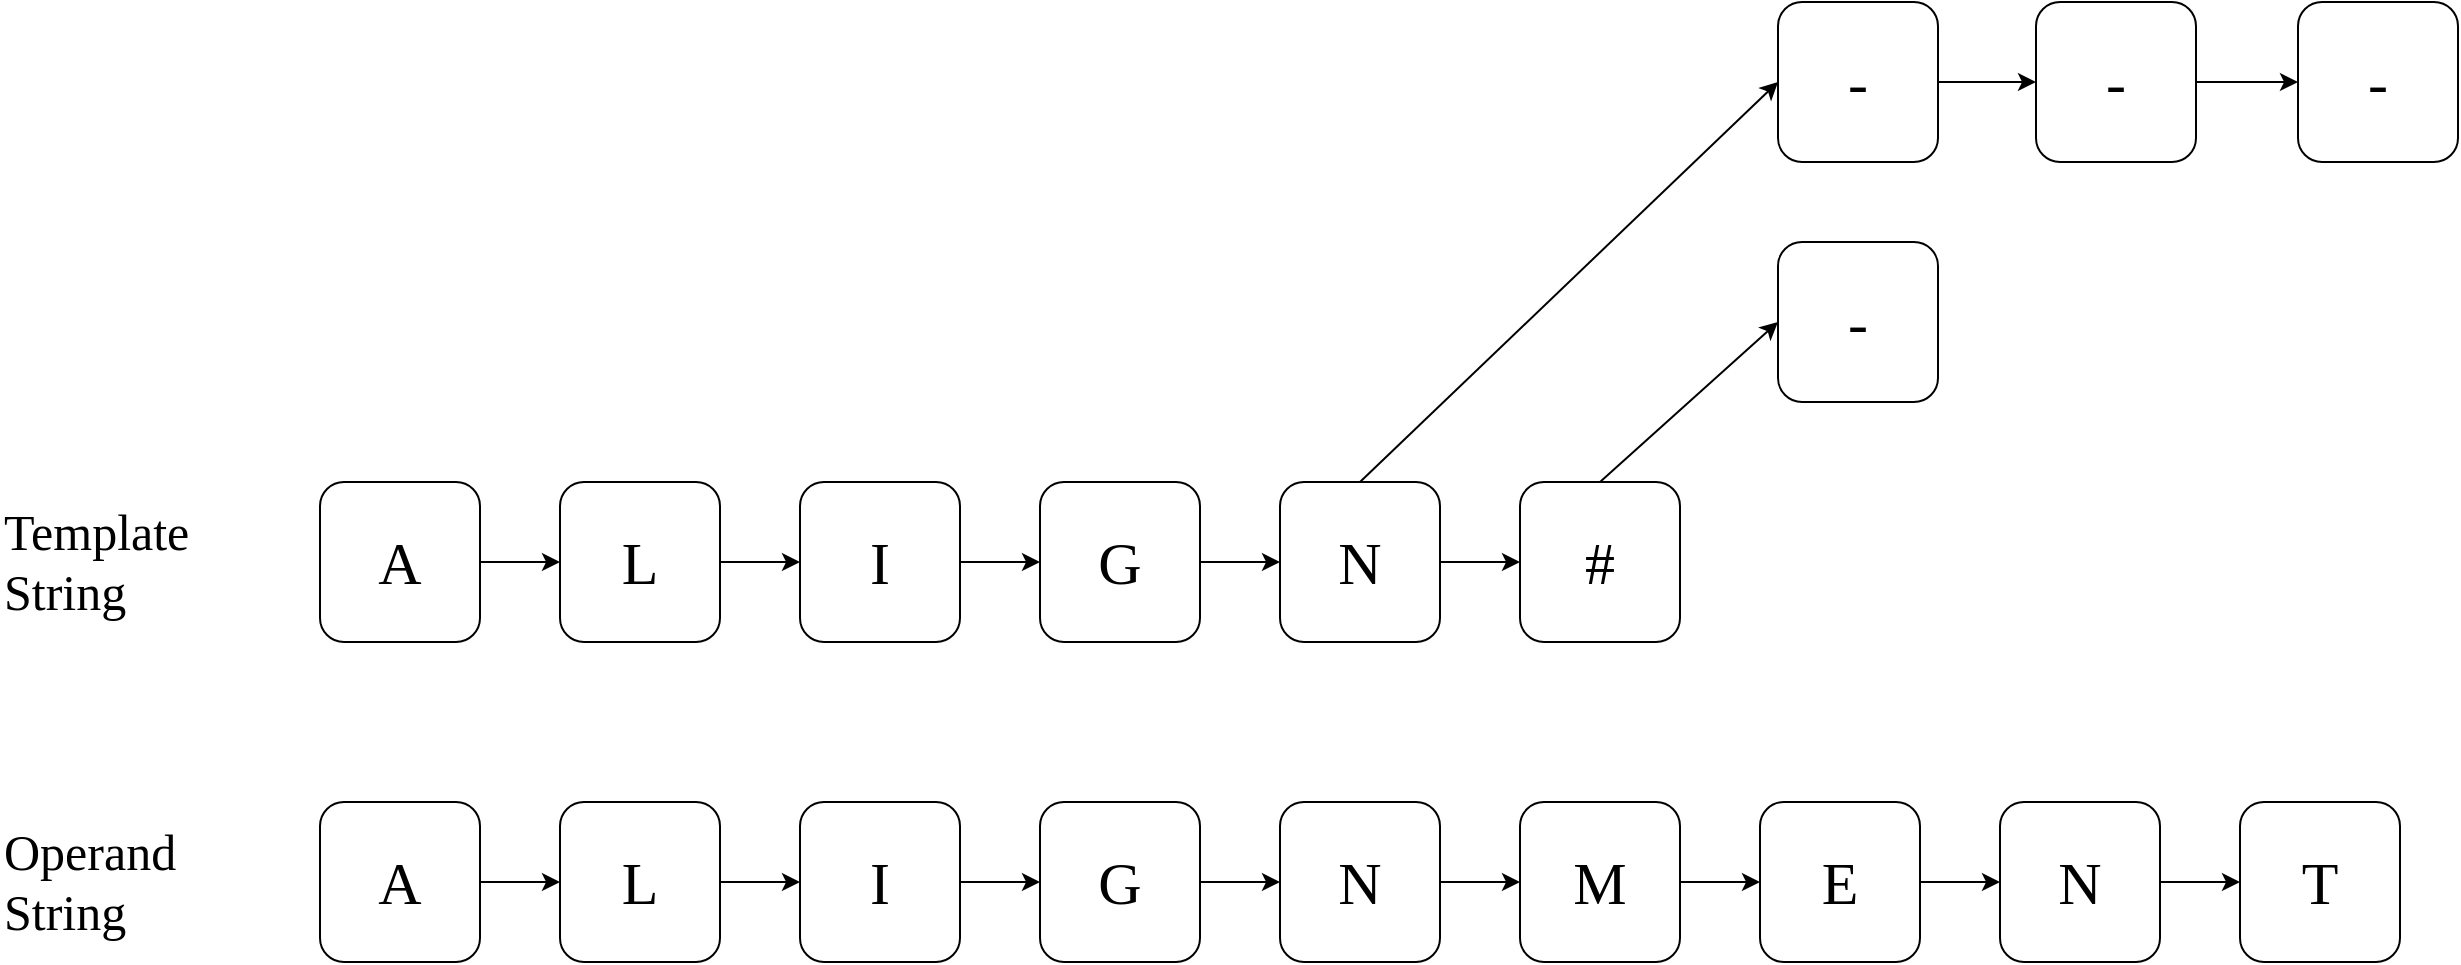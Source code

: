 <mxfile version="22.1.2" type="device">
  <diagram name="Page-1" id="bkeyYdUUjd__pKeUKZPB">
    <mxGraphModel dx="1368" dy="900" grid="1" gridSize="10" guides="1" tooltips="1" connect="1" arrows="1" fold="1" page="1" pageScale="1" pageWidth="1169" pageHeight="827" math="0" shadow="0">
      <root>
        <mxCell id="0" />
        <mxCell id="1" parent="0" />
        <mxCell id="Lt28Uj4tujY6V-Htqucd-8" value="" style="edgeStyle=orthogonalEdgeStyle;rounded=0;orthogonalLoop=1;jettySize=auto;html=1;" edge="1" parent="1" source="Lt28Uj4tujY6V-Htqucd-1" target="Lt28Uj4tujY6V-Htqucd-4">
          <mxGeometry relative="1" as="geometry" />
        </mxCell>
        <mxCell id="Lt28Uj4tujY6V-Htqucd-1" value="&lt;font style=&quot;font-size: 30px;&quot; face=&quot;Times New Roman&quot;&gt;A&lt;/font&gt;" style="rounded=1;whiteSpace=wrap;html=1;" vertex="1" parent="1">
          <mxGeometry x="440" y="240" width="80" height="80" as="geometry" />
        </mxCell>
        <mxCell id="Lt28Uj4tujY6V-Htqucd-9" value="" style="edgeStyle=orthogonalEdgeStyle;rounded=0;orthogonalLoop=1;jettySize=auto;html=1;" edge="1" parent="1" source="Lt28Uj4tujY6V-Htqucd-4" target="Lt28Uj4tujY6V-Htqucd-5">
          <mxGeometry relative="1" as="geometry" />
        </mxCell>
        <mxCell id="Lt28Uj4tujY6V-Htqucd-4" value="&lt;font style=&quot;font-size: 30px;&quot; face=&quot;Times New Roman&quot;&gt;L&lt;/font&gt;" style="rounded=1;whiteSpace=wrap;html=1;" vertex="1" parent="1">
          <mxGeometry x="560" y="240" width="80" height="80" as="geometry" />
        </mxCell>
        <mxCell id="Lt28Uj4tujY6V-Htqucd-10" value="" style="edgeStyle=orthogonalEdgeStyle;rounded=0;orthogonalLoop=1;jettySize=auto;html=1;" edge="1" parent="1" source="Lt28Uj4tujY6V-Htqucd-5" target="Lt28Uj4tujY6V-Htqucd-6">
          <mxGeometry relative="1" as="geometry" />
        </mxCell>
        <mxCell id="Lt28Uj4tujY6V-Htqucd-5" value="&lt;font style=&quot;font-size: 30px;&quot; face=&quot;Times New Roman&quot;&gt;I&lt;/font&gt;" style="rounded=1;whiteSpace=wrap;html=1;" vertex="1" parent="1">
          <mxGeometry x="680" y="240" width="80" height="80" as="geometry" />
        </mxCell>
        <mxCell id="Lt28Uj4tujY6V-Htqucd-11" value="" style="edgeStyle=orthogonalEdgeStyle;rounded=0;orthogonalLoop=1;jettySize=auto;html=1;" edge="1" parent="1" source="Lt28Uj4tujY6V-Htqucd-6" target="Lt28Uj4tujY6V-Htqucd-7">
          <mxGeometry relative="1" as="geometry" />
        </mxCell>
        <mxCell id="Lt28Uj4tujY6V-Htqucd-6" value="&lt;font style=&quot;font-size: 30px;&quot; face=&quot;Times New Roman&quot;&gt;G&lt;/font&gt;" style="rounded=1;whiteSpace=wrap;html=1;" vertex="1" parent="1">
          <mxGeometry x="800" y="240" width="80" height="80" as="geometry" />
        </mxCell>
        <mxCell id="Lt28Uj4tujY6V-Htqucd-30" value="" style="edgeStyle=orthogonalEdgeStyle;rounded=0;orthogonalLoop=1;jettySize=auto;html=1;" edge="1" parent="1" source="Lt28Uj4tujY6V-Htqucd-7" target="Lt28Uj4tujY6V-Htqucd-29">
          <mxGeometry relative="1" as="geometry" />
        </mxCell>
        <mxCell id="Lt28Uj4tujY6V-Htqucd-32" style="rounded=0;orthogonalLoop=1;jettySize=auto;html=1;entryX=0;entryY=0.5;entryDx=0;entryDy=0;exitX=0.5;exitY=0;exitDx=0;exitDy=0;" edge="1" parent="1" source="Lt28Uj4tujY6V-Htqucd-7" target="Lt28Uj4tujY6V-Htqucd-31">
          <mxGeometry relative="1" as="geometry" />
        </mxCell>
        <mxCell id="Lt28Uj4tujY6V-Htqucd-7" value="&lt;font style=&quot;font-size: 30px;&quot; face=&quot;Times New Roman&quot;&gt;N&lt;/font&gt;" style="rounded=1;whiteSpace=wrap;html=1;" vertex="1" parent="1">
          <mxGeometry x="920" y="240" width="80" height="80" as="geometry" />
        </mxCell>
        <mxCell id="Lt28Uj4tujY6V-Htqucd-12" value="" style="edgeStyle=orthogonalEdgeStyle;rounded=0;orthogonalLoop=1;jettySize=auto;html=1;" edge="1" parent="1" source="Lt28Uj4tujY6V-Htqucd-13" target="Lt28Uj4tujY6V-Htqucd-15">
          <mxGeometry relative="1" as="geometry" />
        </mxCell>
        <mxCell id="Lt28Uj4tujY6V-Htqucd-13" value="&lt;font style=&quot;font-size: 30px;&quot; face=&quot;Times New Roman&quot;&gt;A&lt;/font&gt;" style="rounded=1;whiteSpace=wrap;html=1;" vertex="1" parent="1">
          <mxGeometry x="440" y="400" width="80" height="80" as="geometry" />
        </mxCell>
        <mxCell id="Lt28Uj4tujY6V-Htqucd-14" value="" style="edgeStyle=orthogonalEdgeStyle;rounded=0;orthogonalLoop=1;jettySize=auto;html=1;" edge="1" parent="1" source="Lt28Uj4tujY6V-Htqucd-15" target="Lt28Uj4tujY6V-Htqucd-17">
          <mxGeometry relative="1" as="geometry" />
        </mxCell>
        <mxCell id="Lt28Uj4tujY6V-Htqucd-15" value="&lt;font style=&quot;font-size: 30px;&quot; face=&quot;Times New Roman&quot;&gt;L&lt;/font&gt;" style="rounded=1;whiteSpace=wrap;html=1;" vertex="1" parent="1">
          <mxGeometry x="560" y="400" width="80" height="80" as="geometry" />
        </mxCell>
        <mxCell id="Lt28Uj4tujY6V-Htqucd-16" value="" style="edgeStyle=orthogonalEdgeStyle;rounded=0;orthogonalLoop=1;jettySize=auto;html=1;" edge="1" parent="1" source="Lt28Uj4tujY6V-Htqucd-17" target="Lt28Uj4tujY6V-Htqucd-19">
          <mxGeometry relative="1" as="geometry" />
        </mxCell>
        <mxCell id="Lt28Uj4tujY6V-Htqucd-17" value="&lt;font style=&quot;font-size: 30px;&quot; face=&quot;Times New Roman&quot;&gt;I&lt;/font&gt;" style="rounded=1;whiteSpace=wrap;html=1;" vertex="1" parent="1">
          <mxGeometry x="680" y="400" width="80" height="80" as="geometry" />
        </mxCell>
        <mxCell id="Lt28Uj4tujY6V-Htqucd-18" value="" style="edgeStyle=orthogonalEdgeStyle;rounded=0;orthogonalLoop=1;jettySize=auto;html=1;" edge="1" parent="1" source="Lt28Uj4tujY6V-Htqucd-19" target="Lt28Uj4tujY6V-Htqucd-20">
          <mxGeometry relative="1" as="geometry" />
        </mxCell>
        <mxCell id="Lt28Uj4tujY6V-Htqucd-19" value="&lt;font style=&quot;font-size: 30px;&quot; face=&quot;Times New Roman&quot;&gt;G&lt;/font&gt;" style="rounded=1;whiteSpace=wrap;html=1;" vertex="1" parent="1">
          <mxGeometry x="800" y="400" width="80" height="80" as="geometry" />
        </mxCell>
        <mxCell id="Lt28Uj4tujY6V-Htqucd-25" value="" style="edgeStyle=orthogonalEdgeStyle;rounded=0;orthogonalLoop=1;jettySize=auto;html=1;" edge="1" parent="1" source="Lt28Uj4tujY6V-Htqucd-20" target="Lt28Uj4tujY6V-Htqucd-21">
          <mxGeometry relative="1" as="geometry" />
        </mxCell>
        <mxCell id="Lt28Uj4tujY6V-Htqucd-20" value="&lt;font style=&quot;font-size: 30px;&quot; face=&quot;Times New Roman&quot;&gt;N&lt;/font&gt;" style="rounded=1;whiteSpace=wrap;html=1;" vertex="1" parent="1">
          <mxGeometry x="920" y="400" width="80" height="80" as="geometry" />
        </mxCell>
        <mxCell id="Lt28Uj4tujY6V-Htqucd-26" value="" style="edgeStyle=orthogonalEdgeStyle;rounded=0;orthogonalLoop=1;jettySize=auto;html=1;" edge="1" parent="1" source="Lt28Uj4tujY6V-Htqucd-21" target="Lt28Uj4tujY6V-Htqucd-22">
          <mxGeometry relative="1" as="geometry" />
        </mxCell>
        <mxCell id="Lt28Uj4tujY6V-Htqucd-21" value="&lt;font style=&quot;font-size: 30px;&quot; face=&quot;Times New Roman&quot;&gt;M&lt;/font&gt;" style="rounded=1;whiteSpace=wrap;html=1;" vertex="1" parent="1">
          <mxGeometry x="1040" y="400" width="80" height="80" as="geometry" />
        </mxCell>
        <mxCell id="Lt28Uj4tujY6V-Htqucd-27" value="" style="edgeStyle=orthogonalEdgeStyle;rounded=0;orthogonalLoop=1;jettySize=auto;html=1;" edge="1" parent="1" source="Lt28Uj4tujY6V-Htqucd-22" target="Lt28Uj4tujY6V-Htqucd-23">
          <mxGeometry relative="1" as="geometry" />
        </mxCell>
        <mxCell id="Lt28Uj4tujY6V-Htqucd-22" value="&lt;font style=&quot;font-size: 30px;&quot; face=&quot;Times New Roman&quot;&gt;E&lt;/font&gt;" style="rounded=1;whiteSpace=wrap;html=1;" vertex="1" parent="1">
          <mxGeometry x="1160" y="400" width="80" height="80" as="geometry" />
        </mxCell>
        <mxCell id="Lt28Uj4tujY6V-Htqucd-28" value="" style="edgeStyle=orthogonalEdgeStyle;rounded=0;orthogonalLoop=1;jettySize=auto;html=1;" edge="1" parent="1" source="Lt28Uj4tujY6V-Htqucd-23" target="Lt28Uj4tujY6V-Htqucd-24">
          <mxGeometry relative="1" as="geometry" />
        </mxCell>
        <mxCell id="Lt28Uj4tujY6V-Htqucd-23" value="&lt;font style=&quot;font-size: 30px;&quot; face=&quot;Times New Roman&quot;&gt;N&lt;/font&gt;" style="rounded=1;whiteSpace=wrap;html=1;" vertex="1" parent="1">
          <mxGeometry x="1280" y="400" width="80" height="80" as="geometry" />
        </mxCell>
        <mxCell id="Lt28Uj4tujY6V-Htqucd-24" value="&lt;font style=&quot;font-size: 30px;&quot; face=&quot;Times New Roman&quot;&gt;T&lt;/font&gt;" style="rounded=1;whiteSpace=wrap;html=1;" vertex="1" parent="1">
          <mxGeometry x="1400" y="400" width="80" height="80" as="geometry" />
        </mxCell>
        <mxCell id="Lt28Uj4tujY6V-Htqucd-38" style="rounded=0;orthogonalLoop=1;jettySize=auto;html=1;entryX=0;entryY=0.5;entryDx=0;entryDy=0;exitX=0.5;exitY=0;exitDx=0;exitDy=0;" edge="1" parent="1" source="Lt28Uj4tujY6V-Htqucd-29" target="Lt28Uj4tujY6V-Htqucd-37">
          <mxGeometry relative="1" as="geometry" />
        </mxCell>
        <mxCell id="Lt28Uj4tujY6V-Htqucd-29" value="&lt;font style=&quot;font-size: 30px;&quot; face=&quot;Times New Roman&quot;&gt;#&lt;/font&gt;" style="rounded=1;whiteSpace=wrap;html=1;" vertex="1" parent="1">
          <mxGeometry x="1040" y="240" width="80" height="80" as="geometry" />
        </mxCell>
        <mxCell id="Lt28Uj4tujY6V-Htqucd-34" value="" style="edgeStyle=orthogonalEdgeStyle;rounded=0;orthogonalLoop=1;jettySize=auto;html=1;" edge="1" parent="1" source="Lt28Uj4tujY6V-Htqucd-31" target="Lt28Uj4tujY6V-Htqucd-33">
          <mxGeometry relative="1" as="geometry" />
        </mxCell>
        <mxCell id="Lt28Uj4tujY6V-Htqucd-31" value="&lt;font style=&quot;font-size: 30px;&quot; face=&quot;Times New Roman&quot;&gt;-&lt;/font&gt;" style="rounded=1;whiteSpace=wrap;html=1;" vertex="1" parent="1">
          <mxGeometry x="1169" width="80" height="80" as="geometry" />
        </mxCell>
        <mxCell id="Lt28Uj4tujY6V-Htqucd-36" value="" style="edgeStyle=orthogonalEdgeStyle;rounded=0;orthogonalLoop=1;jettySize=auto;html=1;" edge="1" parent="1" source="Lt28Uj4tujY6V-Htqucd-33" target="Lt28Uj4tujY6V-Htqucd-35">
          <mxGeometry relative="1" as="geometry" />
        </mxCell>
        <mxCell id="Lt28Uj4tujY6V-Htqucd-33" value="&lt;font style=&quot;font-size: 30px;&quot; face=&quot;Times New Roman&quot;&gt;-&lt;/font&gt;" style="rounded=1;whiteSpace=wrap;html=1;" vertex="1" parent="1">
          <mxGeometry x="1298" width="80" height="80" as="geometry" />
        </mxCell>
        <mxCell id="Lt28Uj4tujY6V-Htqucd-35" value="&lt;font style=&quot;font-size: 30px;&quot; face=&quot;Times New Roman&quot;&gt;-&lt;/font&gt;" style="rounded=1;whiteSpace=wrap;html=1;" vertex="1" parent="1">
          <mxGeometry x="1429" width="80" height="80" as="geometry" />
        </mxCell>
        <mxCell id="Lt28Uj4tujY6V-Htqucd-37" value="&lt;font style=&quot;font-size: 30px;&quot; face=&quot;Times New Roman&quot;&gt;-&lt;/font&gt;" style="rounded=1;whiteSpace=wrap;html=1;" vertex="1" parent="1">
          <mxGeometry x="1169" y="120" width="80" height="80" as="geometry" />
        </mxCell>
        <mxCell id="Lt28Uj4tujY6V-Htqucd-39" value="&lt;font face=&quot;Times New Roman&quot; style=&quot;font-size: 25px;&quot;&gt;Template String&lt;/font&gt;" style="text;html=1;strokeColor=none;fillColor=none;align=left;verticalAlign=middle;whiteSpace=wrap;rounded=0;" vertex="1" parent="1">
          <mxGeometry x="280" y="250" width="120" height="60" as="geometry" />
        </mxCell>
        <mxCell id="Lt28Uj4tujY6V-Htqucd-40" value="&lt;font face=&quot;Times New Roman&quot; style=&quot;font-size: 25px;&quot;&gt;Operand String&lt;/font&gt;" style="text;html=1;strokeColor=none;fillColor=none;align=left;verticalAlign=middle;whiteSpace=wrap;rounded=0;" vertex="1" parent="1">
          <mxGeometry x="280" y="410" width="120" height="60" as="geometry" />
        </mxCell>
      </root>
    </mxGraphModel>
  </diagram>
</mxfile>
